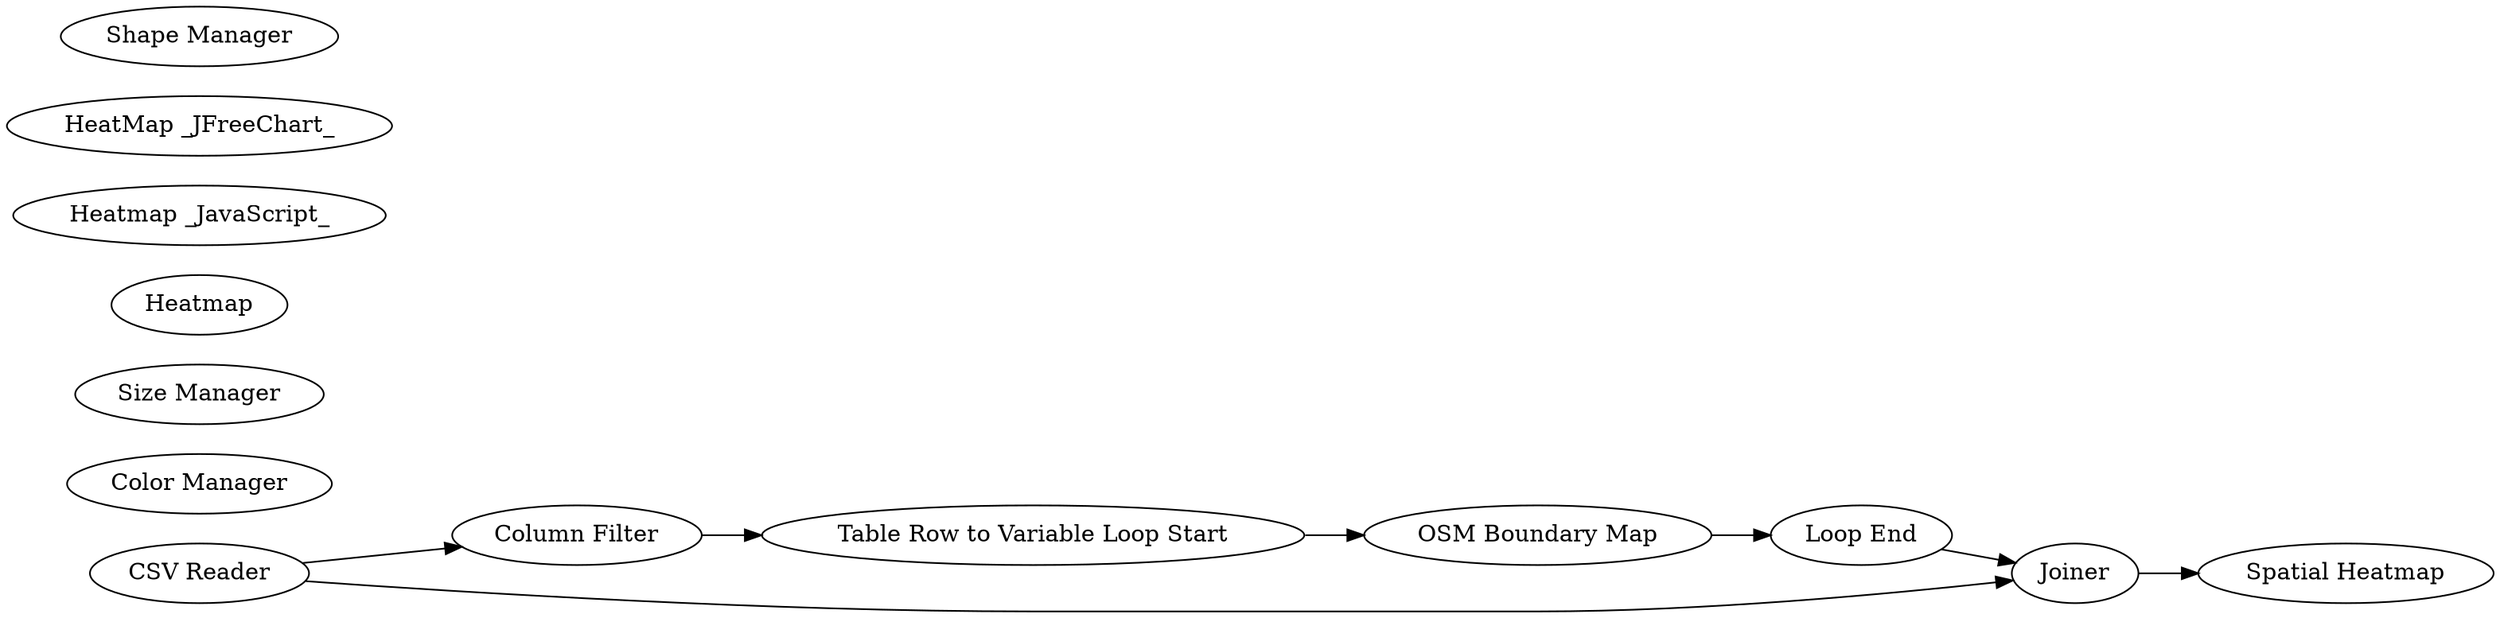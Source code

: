 digraph {
	1 [label="CSV Reader"]
	2 [label="Color Manager"]
	3 [label="Size Manager"]
	5 [label="OSM Boundary Map"]
	7 [label=Heatmap]
	10 [label="Heatmap _JavaScript_"]
	11 [label="HeatMap _JFreeChart_"]
	12 [label="Shape Manager"]
	14 [label="Table Row to Variable Loop Start"]
	15 [label="Column Filter"]
	16 [label="Loop End"]
	17 [label=Joiner]
	18 [label="Spatial Heatmap"]
	1 -> 15
	1 -> 17
	5 -> 16
	14 -> 5
	15 -> 14
	16 -> 17
	17 -> 18
	rankdir=LR
}

